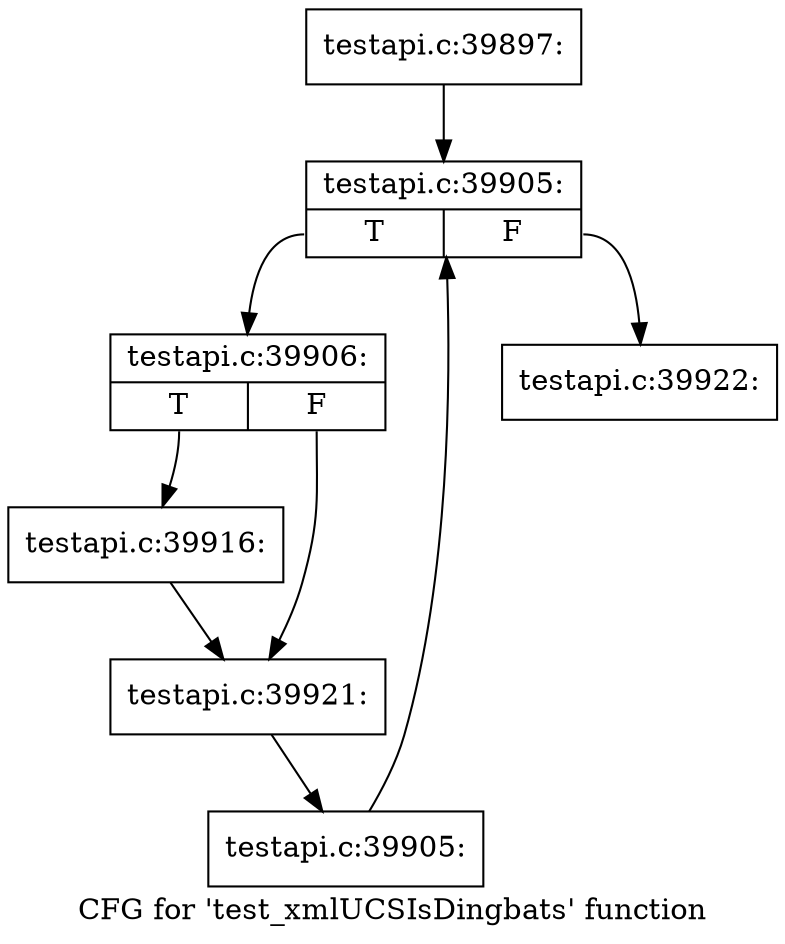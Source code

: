 digraph "CFG for 'test_xmlUCSIsDingbats' function" {
	label="CFG for 'test_xmlUCSIsDingbats' function";

	Node0x5696950 [shape=record,label="{testapi.c:39897:}"];
	Node0x5696950 -> Node0x569e360;
	Node0x569e360 [shape=record,label="{testapi.c:39905:|{<s0>T|<s1>F}}"];
	Node0x569e360:s0 -> Node0x569e640;
	Node0x569e360:s1 -> Node0x569e1c0;
	Node0x569e640 [shape=record,label="{testapi.c:39906:|{<s0>T|<s1>F}}"];
	Node0x569e640:s0 -> Node0x569f490;
	Node0x569e640:s1 -> Node0x569f7c0;
	Node0x569f490 [shape=record,label="{testapi.c:39916:}"];
	Node0x569f490 -> Node0x569f7c0;
	Node0x569f7c0 [shape=record,label="{testapi.c:39921:}"];
	Node0x569f7c0 -> Node0x569e5b0;
	Node0x569e5b0 [shape=record,label="{testapi.c:39905:}"];
	Node0x569e5b0 -> Node0x569e360;
	Node0x569e1c0 [shape=record,label="{testapi.c:39922:}"];
}
